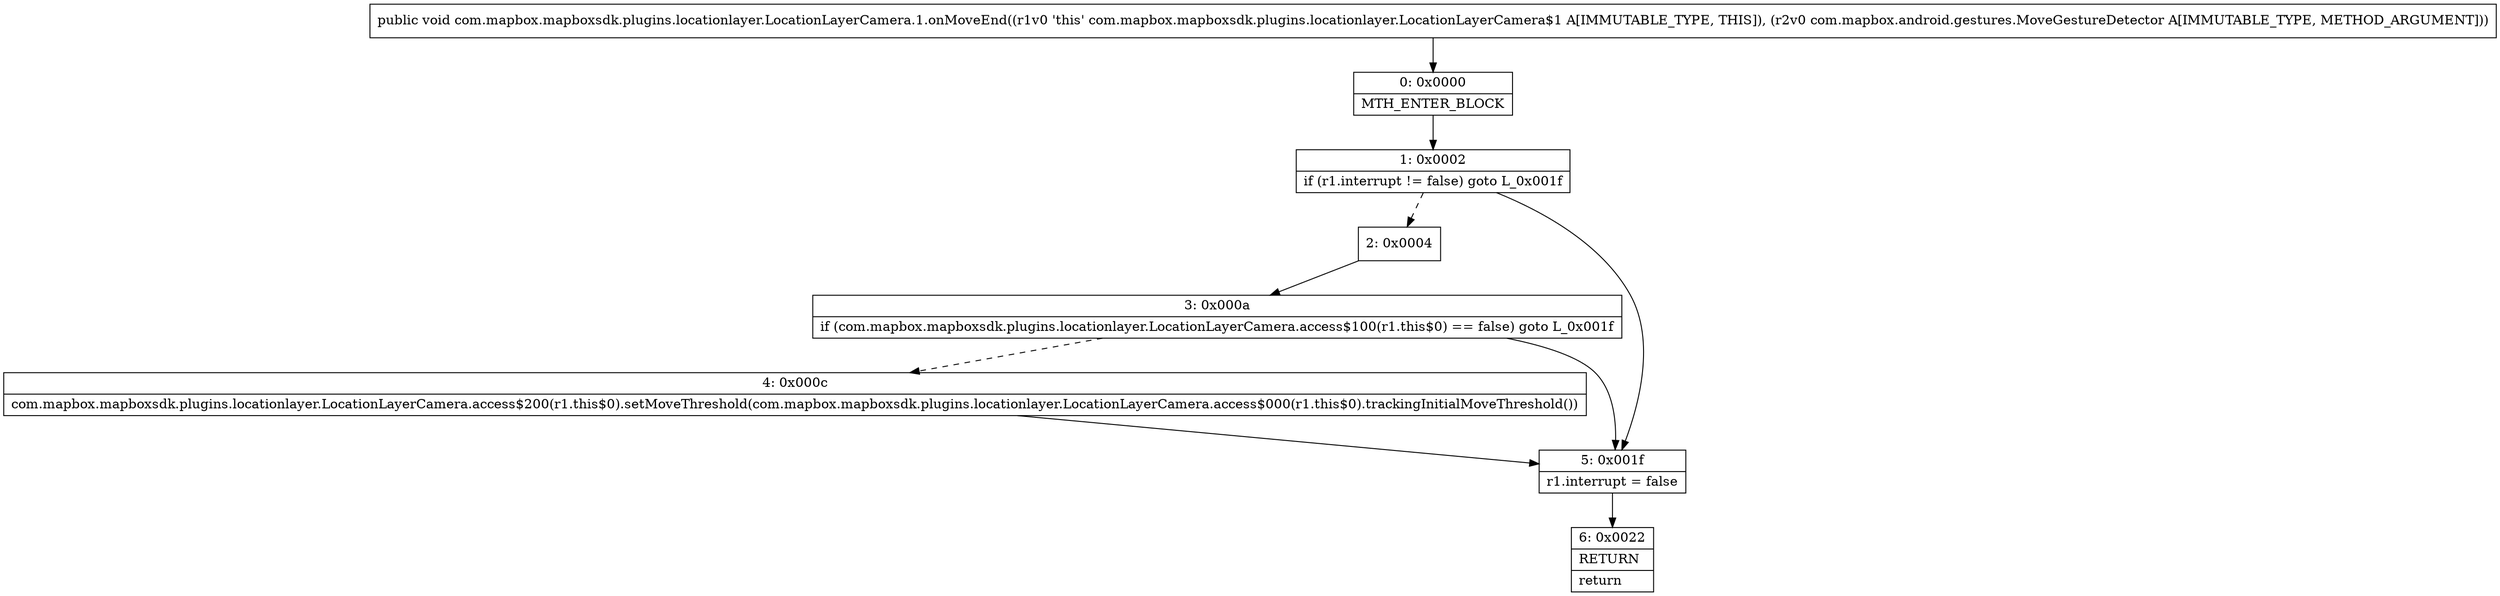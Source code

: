 digraph "CFG forcom.mapbox.mapboxsdk.plugins.locationlayer.LocationLayerCamera.1.onMoveEnd(Lcom\/mapbox\/android\/gestures\/MoveGestureDetector;)V" {
Node_0 [shape=record,label="{0\:\ 0x0000|MTH_ENTER_BLOCK\l}"];
Node_1 [shape=record,label="{1\:\ 0x0002|if (r1.interrupt != false) goto L_0x001f\l}"];
Node_2 [shape=record,label="{2\:\ 0x0004}"];
Node_3 [shape=record,label="{3\:\ 0x000a|if (com.mapbox.mapboxsdk.plugins.locationlayer.LocationLayerCamera.access$100(r1.this$0) == false) goto L_0x001f\l}"];
Node_4 [shape=record,label="{4\:\ 0x000c|com.mapbox.mapboxsdk.plugins.locationlayer.LocationLayerCamera.access$200(r1.this$0).setMoveThreshold(com.mapbox.mapboxsdk.plugins.locationlayer.LocationLayerCamera.access$000(r1.this$0).trackingInitialMoveThreshold())\l}"];
Node_5 [shape=record,label="{5\:\ 0x001f|r1.interrupt = false\l}"];
Node_6 [shape=record,label="{6\:\ 0x0022|RETURN\l|return\l}"];
MethodNode[shape=record,label="{public void com.mapbox.mapboxsdk.plugins.locationlayer.LocationLayerCamera.1.onMoveEnd((r1v0 'this' com.mapbox.mapboxsdk.plugins.locationlayer.LocationLayerCamera$1 A[IMMUTABLE_TYPE, THIS]), (r2v0 com.mapbox.android.gestures.MoveGestureDetector A[IMMUTABLE_TYPE, METHOD_ARGUMENT])) }"];
MethodNode -> Node_0;
Node_0 -> Node_1;
Node_1 -> Node_2[style=dashed];
Node_1 -> Node_5;
Node_2 -> Node_3;
Node_3 -> Node_4[style=dashed];
Node_3 -> Node_5;
Node_4 -> Node_5;
Node_5 -> Node_6;
}

